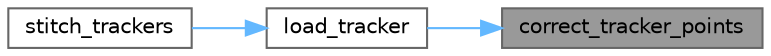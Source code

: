 digraph "correct_tracker_points"
{
 // LATEX_PDF_SIZE
  bgcolor="transparent";
  edge [fontname=Helvetica,fontsize=10,labelfontname=Helvetica,labelfontsize=10];
  node [fontname=Helvetica,fontsize=10,shape=box,height=0.2,width=0.4];
  rankdir="RL";
  Node1 [id="Node000001",label="correct_tracker_points",height=0.2,width=0.4,color="gray40", fillcolor="grey60", style="filled", fontcolor="black",tooltip=" "];
  Node1 -> Node2 [id="edge1_Node000001_Node000002",dir="back",color="steelblue1",style="solid",tooltip=" "];
  Node2 [id="Node000002",label="load_tracker",height=0.2,width=0.4,color="grey40", fillcolor="white", style="filled",URL="$a00206.html#a444510358faa06884318d1ebe94846ff",tooltip=" "];
  Node2 -> Node3 [id="edge2_Node000002_Node000003",dir="back",color="steelblue1",style="solid",tooltip=" "];
  Node3 [id="Node000003",label="stitch_trackers",height=0.2,width=0.4,color="grey40", fillcolor="white", style="filled",URL="$a00206.html#a75031a34aadd8c7847c479a17524e00e",tooltip=" "];
}
